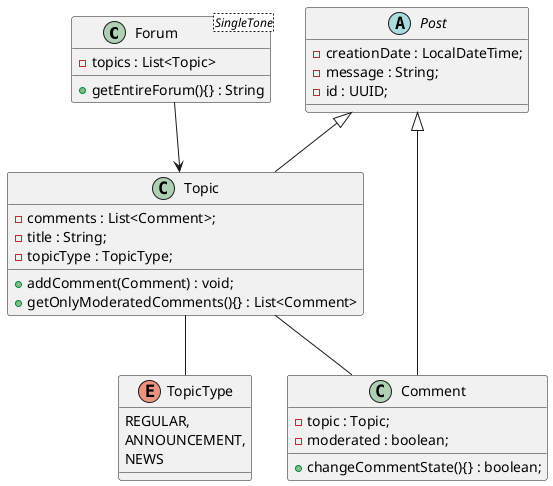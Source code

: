 @startuml

class Forum <SingleTone> {
- topics : List<Topic>
+ getEntireForum(){} : String
}

abstract class Post{
- creationDate : LocalDateTime;
- message : String;
- id : UUID;
}
class Topic extends Post{
- comments : List<Comment>;
- title : String;
- topicType : TopicType;
+ addComment(Comment) : void;
+ getOnlyModeratedComments(){} : List<Comment>
}

class Comment extends Post{
- topic : Topic;
- moderated : boolean;
+ changeCommentState(){} : boolean;

}

enum TopicType{
REGULAR,
ANNOUNCEMENT,
NEWS
}

Topic -- TopicType
Forum --> Topic
Topic -- Comment

@enduml